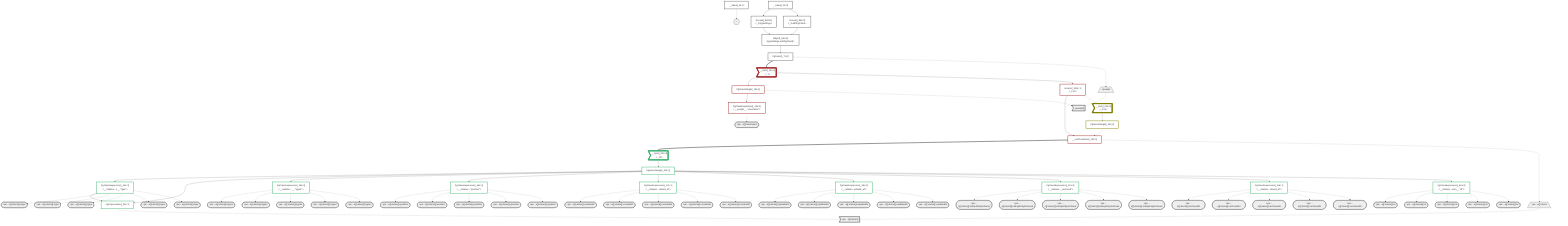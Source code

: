 graph TD
    classDef path fill:#eee,stroke:#000
    classDef plan fill:#fff,stroke-width:3px
    classDef itemplan fill:#fff,stroke-width:6px
    classDef sideeffectplan fill:#f00,stroke-width:6px

    %% subgraph fields
    P1{{"~"}}:::path
    P2[/">people"\]:::path
    P3>">people[]"]:::path
    P2 -.- P3
    P4([">pe…e[]>username"]):::path
    %% P3 -.-> P4
    P5[/">pe…e[]>items"\]:::path
    P6>">pe…e[]>items[]"]:::path
    P5 -.- P6
    P7([">pe…e[]>items[]>id"]):::path
    %% P6 -.-> P7
    P8([">pe…e[]>items[]>type"]):::path
    %% P6 -.-> P8
    P9([">pe…e[]>items[]>type2"]):::path
    %% P6 -.-> P9
    P10([">pe…e[]>items[]>position"]):::path
    %% P6 -.-> P10
    P11([">pe…e[]>items[]>createdAt"]):::path
    %% P6 -.-> P11
    P12([">pe…e[]>items[]>updatedAt"]):::path
    %% P6 -.-> P12
    P13([">pe…e[]>items[]>isExplicitlyArchived"]):::path
    %% P6 -.-> P13
    P14([">pe…e[]>items[]>archivedAt"]):::path
    %% P6 -.-> P14
    P15([">pe…e[]>items[]>id"]):::path
    %% P6 -.-> P15
    P16([">pe…e[]>items[]>type"]):::path
    %% P6 -.-> P16
    P17([">pe…e[]>items[]>type2"]):::path
    %% P6 -.-> P17
    P18([">pe…e[]>items[]>position"]):::path
    %% P6 -.-> P18
    P19([">pe…e[]>items[]>createdAt"]):::path
    %% P6 -.-> P19
    P20([">pe…e[]>items[]>updatedAt"]):::path
    %% P6 -.-> P20
    P21([">pe…e[]>items[]>isExplicitlyArchived"]):::path
    %% P6 -.-> P21
    P22([">pe…e[]>items[]>archivedAt"]):::path
    %% P6 -.-> P22
    P23([">pe…e[]>items[]>id"]):::path
    %% P6 -.-> P23
    P24([">pe…e[]>items[]>type"]):::path
    %% P6 -.-> P24
    P25([">pe…e[]>items[]>type2"]):::path
    %% P6 -.-> P25
    P26([">pe…e[]>items[]>position"]):::path
    %% P6 -.-> P26
    P27([">pe…e[]>items[]>createdAt"]):::path
    %% P6 -.-> P27
    P28([">pe…e[]>items[]>updatedAt"]):::path
    %% P6 -.-> P28
    P29([">pe…e[]>items[]>isExplicitlyArchived"]):::path
    %% P6 -.-> P29
    P30([">pe…e[]>items[]>archivedAt"]):::path
    %% P6 -.-> P30
    P31([">pe…e[]>items[]>id"]):::path
    %% P6 -.-> P31
    P32([">pe…e[]>items[]>type"]):::path
    %% P6 -.-> P32
    P33([">pe…e[]>items[]>type2"]):::path
    %% P6 -.-> P33
    P34([">pe…e[]>items[]>position"]):::path
    %% P6 -.-> P34
    P35([">pe…e[]>items[]>createdAt"]):::path
    %% P6 -.-> P35
    P36([">pe…e[]>items[]>updatedAt"]):::path
    %% P6 -.-> P36
    P37([">pe…e[]>items[]>isExplicitlyArchived"]):::path
    %% P6 -.-> P37
    P38([">pe…e[]>items[]>archivedAt"]):::path
    %% P6 -.-> P38
    P39([">pe…e[]>items[]>id"]):::path
    %% P6 -.-> P39
    P40([">pe…e[]>items[]>type"]):::path
    %% P6 -.-> P40
    P41([">pe…e[]>items[]>type2"]):::path
    %% P6 -.-> P41
    P42([">pe…e[]>items[]>position"]):::path
    %% P6 -.-> P42
    P43([">pe…e[]>items[]>createdAt"]):::path
    %% P6 -.-> P43
    P44([">pe…e[]>items[]>updatedAt"]):::path
    %% P6 -.-> P44
    P45([">pe…e[]>items[]>isExplicitlyArchived"]):::path
    %% P6 -.-> P45
    P46([">pe…e[]>items[]>archivedAt"]):::path
    %% P6 -.-> P46
    %% P3 -.-> P5
    %% P1 -.-> P2
    %% end

    %% define plans
    __Value_3["__Value[_3∈0]<br /><context>"]:::plan
    __Value_5["__Value[_5∈0]<br /><rootValue>"]:::plan
    PgSelect_7["PgSelect[_7∈0]<br /><people>"]:::plan
    __Item_11>"__Item[_11∈1]<br /><_7>"]:::itemplan
    PgSelectSingle_12["PgSelectSingle[_12∈1]<br /><people>"]:::plan
    PgClassExpression_13["PgClassExpression[_13∈1]<br /><__people__.#quot;username#quot;>"]:::plan
    __ListTransform_19["__ListTransform[_19∈1]<br /><each:_15>"]:::plan
    __Item_20>"__Item[_20∈2]<br /><_101>"]:::itemplan
    PgSelectSingle_21["PgSelectSingle[_21∈2]<br /><relational_items>"]:::plan
    __Item_22>"__Item[_22∈3]<br /><_19>"]:::itemplan
    PgSelectSingle_23["PgSelectSingle[_23∈3]<br /><relational_items>"]:::plan
    PgClassExpression_24["PgClassExpression[_24∈3]<br /><__relation...s__.#quot;type#quot;>"]:::plan
    PgPolymorphic_25["PgPolymorphic[_25∈3]"]:::plan
    PgClassExpression_35["PgClassExpression[_35∈3]<br /><__relation...__.#quot;type2#quot;>"]:::plan
    PgClassExpression_36["PgClassExpression[_36∈3]<br /><__relation...#quot;position#quot;>"]:::plan
    PgClassExpression_37["PgClassExpression[_37∈3]<br /><__relation...reated_at#quot;>"]:::plan
    PgClassExpression_38["PgClassExpression[_38∈3]<br /><__relation...pdated_at#quot;>"]:::plan
    PgClassExpression_39["PgClassExpression[_39∈3]<br /><__relation..._archived#quot;>"]:::plan
    PgClassExpression_40["PgClassExpression[_40∈3]<br /><__relation...chived_at#quot;>"]:::plan
    PgClassExpression_86["PgClassExpression[_86∈3]<br /><__relation...ems__.#quot;id#quot;>"]:::plan
    Access_88["Access[_88∈0]<br /><_3.pgSettings>"]:::plan
    Access_89["Access[_89∈0]<br /><_3.withPgClient>"]:::plan
    Object_90["Object[_90∈0]<br /><{pgSettings,withPgClient}>"]:::plan
    Access_101["Access[_101∈1]<br /><_11.1>"]:::plan

    %% plan dependencies
    Object_90 --> PgSelect_7
    PgSelect_7 ==> __Item_11
    __Item_11 --> PgSelectSingle_12
    PgSelectSingle_12 --> PgClassExpression_13
    Access_101 --> __ListTransform_19
    PgSelectSingle_21 -.-> __ListTransform_19
    Access_101 -.-> __Item_20
    __Item_20 --> PgSelectSingle_21
    __ListTransform_19 ==> __Item_22
    __Item_22 --> PgSelectSingle_23
    PgSelectSingle_23 --> PgClassExpression_24
    PgSelectSingle_23 --> PgPolymorphic_25
    PgClassExpression_24 --> PgPolymorphic_25
    PgSelectSingle_23 --> PgClassExpression_35
    PgSelectSingle_23 --> PgClassExpression_36
    PgSelectSingle_23 --> PgClassExpression_37
    PgSelectSingle_23 --> PgClassExpression_38
    PgSelectSingle_23 --> PgClassExpression_39
    PgSelectSingle_23 --> PgClassExpression_40
    PgSelectSingle_23 --> PgClassExpression_86
    __Value_3 --> Access_88
    __Value_3 --> Access_89
    Access_88 --> Object_90
    Access_89 --> Object_90
    __Item_11 --> Access_101

    %% plan-to-path relationships
    __Value_5 -.-> P1
    PgSelect_7 -.-> P2
    PgSelectSingle_12 -.-> P3
    PgClassExpression_13 -.-> P4
    __ListTransform_19 -.-> P5
    PgPolymorphic_25 -.-> P6
    PgClassExpression_86 -.-> P7
    PgClassExpression_24 -.-> P8
    PgClassExpression_35 -.-> P9
    PgClassExpression_36 -.-> P10
    PgClassExpression_37 -.-> P11
    PgClassExpression_38 -.-> P12
    PgClassExpression_39 -.-> P13
    PgClassExpression_40 -.-> P14
    PgClassExpression_86 -.-> P15
    PgClassExpression_24 -.-> P16
    PgClassExpression_35 -.-> P17
    PgClassExpression_36 -.-> P18
    PgClassExpression_37 -.-> P19
    PgClassExpression_38 -.-> P20
    PgClassExpression_39 -.-> P21
    PgClassExpression_40 -.-> P22
    PgClassExpression_86 -.-> P23
    PgClassExpression_24 -.-> P24
    PgClassExpression_35 -.-> P25
    PgClassExpression_36 -.-> P26
    PgClassExpression_37 -.-> P27
    PgClassExpression_38 -.-> P28
    PgClassExpression_39 -.-> P29
    PgClassExpression_40 -.-> P30
    PgClassExpression_86 -.-> P31
    PgClassExpression_24 -.-> P32
    PgClassExpression_35 -.-> P33
    PgClassExpression_36 -.-> P34
    PgClassExpression_37 -.-> P35
    PgClassExpression_38 -.-> P36
    PgClassExpression_39 -.-> P37
    PgClassExpression_40 -.-> P38
    PgClassExpression_86 -.-> P39
    PgClassExpression_24 -.-> P40
    PgClassExpression_35 -.-> P41
    PgClassExpression_36 -.-> P42
    PgClassExpression_37 -.-> P43
    PgClassExpression_38 -.-> P44
    PgClassExpression_39 -.-> P45
    PgClassExpression_40 -.-> P46

    %% allocate buckets
    classDef bucket0 stroke:#696969
    class __Value_3,__Value_5,PgSelect_7,Access_88,Access_89,Object_90 bucket0
    classDef bucket1 stroke:#a52a2a
    class __Item_11,PgSelectSingle_12,PgClassExpression_13,__ListTransform_19,Access_101 bucket1
    classDef bucket2 stroke:#808000
    class __Item_20,PgSelectSingle_21 bucket2
    classDef bucket3 stroke:#3cb371
    class __Item_22,PgSelectSingle_23,PgClassExpression_24,PgPolymorphic_25,PgClassExpression_35,PgClassExpression_36,PgClassExpression_37,PgClassExpression_38,PgClassExpression_39,PgClassExpression_40,PgClassExpression_86 bucket3